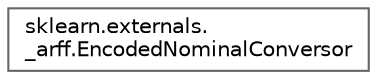 digraph "Graphical Class Hierarchy"
{
 // LATEX_PDF_SIZE
  bgcolor="transparent";
  edge [fontname=Helvetica,fontsize=10,labelfontname=Helvetica,labelfontsize=10];
  node [fontname=Helvetica,fontsize=10,shape=box,height=0.2,width=0.4];
  rankdir="LR";
  Node0 [id="Node000000",label="sklearn.externals.\l_arff.EncodedNominalConversor",height=0.2,width=0.4,color="grey40", fillcolor="white", style="filled",URL="$de/d68/classsklearn_1_1externals_1_1__arff_1_1EncodedNominalConversor.html",tooltip=" "];
}
